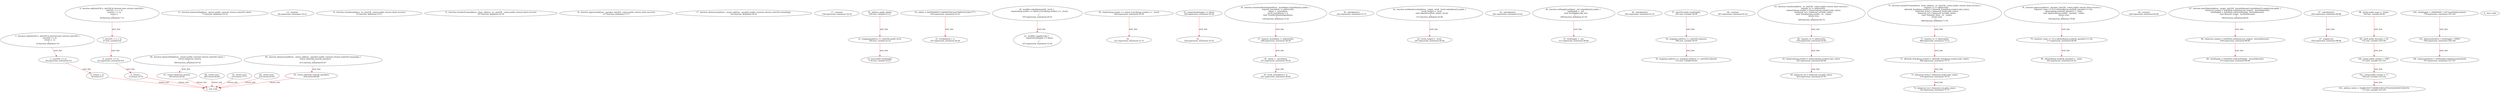 digraph  {
12 [label="2_ function sub(uint256 a, uint256 b) internal pure returns (uint256) {\n        assert(b <= a);\n        return a - b;\n    }\n12-function_definition-3-6", method="sub(uint256 a,uint256 b)", type_label=function_definition];
29 [label="3_ assert(b <= a);\n29-expression_statement-4-4", method="sub(uint256 a,uint256 b)", type_label=expression_statement];
36 [label="4_ return a - b;\n36-return-5-5", method="sub(uint256 a,uint256 b)", type_label=return];
40 [label="6_ function add(uint256 a, uint256 b) internal pure returns (uint256) {\n        uint256 c = a + b;\n        assert(c >= a);\n        return c;\n    }\n40-function_definition-7-11", method="add(uint256 a,uint256 b)", type_label=function_definition];
57 [label="7_ uint256 c = a + b;\n57-new_variable-8-8", method="add(uint256 a,uint256 b)", type_label=new_variable];
65 [label="8_ assert(c >= a);\n65-expression_statement-9-9", method="add(uint256 a,uint256 b)", type_label=expression_statement];
72 [label="9_ return c;\n72-return-10-10", method="add(uint256 a,uint256 b)", type_label=return];
77 [label="13_ function balanceOf(address _owner) public constant returns (uint256 value);\n77-function_definition-14-14", method="balanceOf(address _owner)", type_label=function_definition];
84 [label="13_ constant\n84-expression_statement-14-14", method="balanceOf(address _owner)", type_label=expression_statement];
91 [label="14_ function transfer(address _to, uint256 _value) public returns (bool success);\n91-function_definition-15-15", method="transfer(address _to,uint256 _value)", type_label=function_definition];
107 [label="15_ function transferFrom(address _from, address _to, uint256 _value) public returns (bool success);\n107-function_definition-16-16", method="transferFrom(address _from,address _to,uint256 _value)", type_label=function_definition];
127 [label="16_ function approve(address _spender, uint256 _value) public returns (bool success);\n127-function_definition-17-17", method="approve(address _spender,uint256 _value)", type_label=function_definition];
143 [label="17_ function allowance(address _owner, address _spender) public constant returns (uint256 remaining);\n143-function_definition-18-18", method="allowance(address _owner,address _spender)", type_label=function_definition];
154 [label="17_ constant\n154-expression_statement-18-18", method="allowance(address _owner,address _spender)", type_label=expression_statement];
164 [label="20_ address public admin;\n164-new_variable-21-21", method="", type_label=new_variable];
169 [label="21_ mapping(address => uint256) public level;\n169-new_variable-22-22", method="", type_label=new_variable];
176 [label="22_ bool public lockSupply;\n176-new_variable-23-23", method="", type_label=new_variable];
183 [label="24_ admin = 0x6585b849371A40005F9dCda57668C832a5be1777;\n183-expression_statement-25-25", method="", type_label=expression_statement];
187 [label="25_ level[admin] = 2;\n187-expression_statement-26-26", method="", type_label=expression_statement];
197 [label="28_ modifier onlyAdmin(uint8 _level) {  \n        require(msg.sender == admin || level[msg.sender] >= _level);\n        _;\n    }\n197-expression_statement-29-32", method="", type_label=expression_statement];
204 [label="29_ require(msg.sender == admin || level[msg.sender] >= _level);\n204-expression_statement-30-30", method="", type_label=expression_statement];
221 [label="30_ _;\n221-expression_statement-31-31", method="", type_label=expression_statement];
223 [label="32_ modifier supplyLock() {  \n        require(lockSupply == false);\n        _;\n    }\n223-expression_statement-33-36", method="", type_label=expression_statement];
226 [label="33_ require(lockSupply == false);\n226-expression_statement-34-34", method="", type_label=expression_statement];
234 [label="34_ _;\n234-expression_statement-35-35", method="", type_label=expression_statement];
236 [label="36_ function transferAdminship(address _newAdmin) onlyAdmin(2) public {  \n        require(_newAdmin != address(0));\n        admin = _newAdmin;\n        level[_newAdmin] = 2;\n        emit TransferAdminship(admin);\n    }\n236-function_definition-37-42", method="transferAdminship(address _newAdmin)", type_label=function_definition];
242 [label="36_ onlyAdmin(2)\n242-expression_statement-37-37", method="transferAdminship(address _newAdmin)", type_label=expression_statement];
248 [label="37_ require(_newAdmin != address(0));\n248-expression_statement-38-38", method="transferAdminship(address _newAdmin)", type_label=expression_statement];
257 [label="38_ admin = _newAdmin;\n257-expression_statement-39-39", method="transferAdminship(address _newAdmin)", type_label=expression_statement];
261 [label="39_ level[_newAdmin] = 2;\n261-expression_statement-40-40", method="transferAdminship(address _newAdmin)", type_label=expression_statement];
271 [label="42_ function setAdminLevel(address _target, uint8 _level) onlyAdmin(2) public {\n        level[_target] = _level;\n        emit AdminLevelSet(_target,_level);\n    }\n271-function_definition-43-46", method="setAdminLevel(address _target,uint8 _level)", type_label=function_definition];
281 [label="42_ onlyAdmin(2)\n281-expression_statement-43-43", method="setAdminLevel(address _target,uint8 _level)", type_label=expression_statement];
287 [label="43_ level[_target] = _level;\n287-expression_statement-44-44", method="setAdminLevel(address _target,uint8 _level)", type_label=expression_statement];
299 [label="46_ function setSupplyLock(bool _set) onlyAdmin(2) public {  \n        lockSupply = _set;\n        emit SetSupplyLock(_set);\n    }\n299-function_definition-47-50", method="setSupplyLock(bool _set)", type_label=function_definition];
305 [label="46_ onlyAdmin(2)\n305-expression_statement-47-47", method="setSupplyLock(bool _set)", type_label=expression_statement];
311 [label="47_ lockSupply = _set;\n311-expression_statement-48-48", method="setSupplyLock(bool _set)", type_label=expression_statement];
361 [label="57_ uint256 public totalSupply;\n361-new_variable-58-58", method="", type_label=new_variable];
366 [label="58_ mapping (address => uint256) balances;\n366-new_variable-59-59", method="", type_label=new_variable];
372 [label="59_ mapping (address => mapping (address => uint256)) allowed;\n372-new_variable-60-60", method="", type_label=new_variable];
380 [label="60_ function balanceOf(address _owner) public constant returns (uint256 value) {\n        return balances[_owner];\n    }\n380-function_definition-61-63", method="balanceOf(address _owner)", type_label=function_definition];
387 [label="60_ constant\n387-expression_statement-61-61", method="balanceOf(address _owner)", type_label=expression_statement];
395 [label="61_ return balances[_owner];\n395-return-62-62", method="balanceOf(address _owner)", type_label=return];
399 [label="63_ function transfer(address _to, uint256 _value) public returns (bool success) {\n        require(_to != address(0));  \n        balances[msg.sender] = balances[msg.sender].sub(_value);\n        balances[_to] = balances[_to].add(_value);\n        emit Transfer(msg.sender, _to, _value);\n        return true;\n    }\n399-function_definition-64-70", method="transfer(address _to,uint256 _value)", type_label=function_definition];
416 [label="64_ require(_to != address(0));\n416-expression_statement-65-65", method="transfer(address _to,uint256 _value)", type_label=expression_statement];
425 [label="65_ balances[msg.sender] = balances[msg.sender].sub(_value);\n425-expression_statement-66-66", method="transfer(address _to,uint256 _value)", type_label=expression_statement];
442 [label="66_ balances[_to] = balances[_to].add(_value);\n442-expression_statement-67-67", method="transfer(address _to,uint256 _value)", type_label=expression_statement];
465 [label="68_ return true;\n465-return-69-69", method="transfer(address _to,uint256 _value)", type_label=return];
468 [label="70_ function transferFrom(address _from, address _to, uint256 _value) public returns (bool success) {\n        require(_to != address(0));  \n        allowed[_from][msg.sender] = allowed[_from][msg.sender].sub(_value);\n        balances[_from] = balances[_from].sub(_value);\n        balances[_to] = balances[_to].add(_value);\n        emit Transfer(_from, _to, _value);\n        return true;\n    }\n468-function_definition-71-78", method="transferFrom(address _from,address _to,uint256 _value)", type_label=function_definition];
489 [label="71_ require(_to != address(0));\n489-expression_statement-72-72", method="transferFrom(address _from,address _to,uint256 _value)", type_label=expression_statement];
498 [label="72_ allowed[_from][msg.sender] = allowed[_from][msg.sender].sub(_value);\n498-expression_statement-73-73", method="transferFrom(address _from,address _to,uint256 _value)", type_label=expression_statement];
519 [label="73_ balances[_from] = balances[_from].sub(_value);\n519-expression_statement-74-74", method="transferFrom(address _from,address _to,uint256 _value)", type_label=expression_statement];
532 [label="74_ balances[_to] = balances[_to].add(_value);\n532-expression_statement-75-75", method="transferFrom(address _from,address _to,uint256 _value)", type_label=expression_statement];
553 [label="76_ return true;\n553-return-77-77", method="transferFrom(address _from,address _to,uint256 _value)", type_label=return];
556 [label="78_ function approve(address _spender, uint256 _value) public returns (bool success) {\n        require((_value == 0) || (allowed[msg.sender][_spender] == 0));  \n        allowed[msg.sender][_spender] = _value;\n        emit Approval(msg.sender, _spender, _value);\n        return true;\n    }\n556-function_definition-79-84", method="approve(address _spender,uint256 _value)", type_label=function_definition];
573 [label="79_ require((_value == 0) || (allowed[msg.sender][_spender] == 0));\n573-expression_statement-80-80", method="approve(address _spender,uint256 _value)", type_label=expression_statement];
592 [label="80_ allowed[msg.sender][_spender] = _value;\n592-expression_statement-81-81", method="approve(address _spender,uint256 _value)", type_label=expression_statement];
612 [label="82_ return true;\n612-return-83-83", method="approve(address _spender,uint256 _value)", type_label=return];
615 [label="84_ function allowance(address _owner, address _spender) public constant returns (uint256 remaining) {\n        return allowed[_owner][_spender];\n    }\n615-function_definition-85-87", method="allowance(address _owner,address _spender)", type_label=function_definition];
626 [label="84_ constant\n626-expression_statement-85-85", method="allowance(address _owner,address _spender)", type_label=expression_statement];
634 [label="85_ return allowed[_owner][_spender];\n634-return-86-86", method="allowance(address _owner,address _spender)", type_label=return];
640 [label="87_ function burnToken(address _target, uint256 _burnedAmount) onlyAdmin(2) supplyLock public {\n        balances[_target] = SafeMath.sub(balances[_target], _burnedAmount);\n        totalSupply = SafeMath.sub(totalSupply, _burnedAmount);\n        emit Burned(_target, _burnedAmount);\n    }\n640-function_definition-88-92", method="burnToken(address _target,uint256 _burnedAmount)", type_label=function_definition];
650 [label="87_ onlyAdmin(2)\n650-expression_statement-88-88", method="burnToken(address _target,uint256 _burnedAmount)", type_label=expression_statement];
654 [label="87_ supplyLock\n654-expression_statement-88-88", method="burnToken(address _target,uint256 _burnedAmount)", type_label=expression_statement];
658 [label="88_ balances[_target] = SafeMath.sub(balances[_target], _burnedAmount);\n658-expression_statement-89-89", method="burnToken(address _target,uint256 _burnedAmount)", type_label=expression_statement];
673 [label="89_ totalSupply = SafeMath.sub(totalSupply, _burnedAmount);\n673-expression_statement-90-90", method="burnToken(address _target,uint256 _burnedAmount)", type_label=expression_statement];
744 [label="98_ string public name = 'Gripo';\n744-new_variable-99-99", method="", type_label=new_variable];
751 [label="99_ uint8 public decimals = 18;\n751-new_variable-100-100", method="", type_label=new_variable];
757 [label="100_ string public symbol = 'GRP';\n757-new_variable-101-101", method="", type_label=new_variable];
764 [label="101_ string public version = '1';\n764-new_variable-102-102", method="", type_label=new_variable];
771 [label="102_ address writer = 0xA6bc924715A0B63C6E0a7653d3262D26F254EcFd;\n771-new_variable-103-103", method="", type_label=new_variable];
778 [label="104_ totalSupply = 200000000 * (10**uint256(decimals));\n778-expression_statement-105-105", method="", type_label=expression_statement];
789 [label="105_ balances[writer] = totalSupply / 10000;\n789-expression_statement-106-106", method="", type_label=expression_statement];
797 [label="106_ balances[admin] = totalSupply.sub(balances[writer]);\n797-expression_statement-107-107", method="", type_label=expression_statement];
1 [label="0_ start_node", method="", type_label=start];
2 [label="0_ exit_node", method="", type_label=exit];
12 -> 29  [color=red, controlflow_type=next_line, edge_type=CFG_edge, key=0, label=next_line];
29 -> 36  [color=red, controlflow_type=next_line, edge_type=CFG_edge, key=0, label=next_line];
36 -> 2  [color=red, controlflow_type=return_exit, edge_type=CFG_edge, key=0, label=return_exit];
40 -> 57  [color=red, controlflow_type=next_line, edge_type=CFG_edge, key=0, label=next_line];
57 -> 65  [color=red, controlflow_type=next_line, edge_type=CFG_edge, key=0, label=next_line];
65 -> 72  [color=red, controlflow_type=next_line, edge_type=CFG_edge, key=0, label=next_line];
72 -> 2  [color=red, controlflow_type=return_exit, edge_type=CFG_edge, key=0, label=return_exit];
164 -> 169  [color=red, controlflow_type=next_line, edge_type=CFG_edge, key=0, label=next_line];
169 -> 176  [color=red, controlflow_type=next_line, edge_type=CFG_edge, key=0, label=next_line];
183 -> 187  [color=red, controlflow_type=next_line, edge_type=CFG_edge, key=0, label=next_line];
197 -> 223  [color=red, controlflow_type=next_line, edge_type=CFG_edge, key=0, label=next_line];
204 -> 221  [color=red, controlflow_type=next_line, edge_type=CFG_edge, key=0, label=next_line];
226 -> 234  [color=red, controlflow_type=next_line, edge_type=CFG_edge, key=0, label=next_line];
236 -> 248  [color=red, controlflow_type=next_line, edge_type=CFG_edge, key=0, label=next_line];
248 -> 257  [color=red, controlflow_type=next_line, edge_type=CFG_edge, key=0, label=next_line];
257 -> 261  [color=red, controlflow_type=next_line, edge_type=CFG_edge, key=0, label=next_line];
271 -> 287  [color=red, controlflow_type=next_line, edge_type=CFG_edge, key=0, label=next_line];
299 -> 311  [color=red, controlflow_type=next_line, edge_type=CFG_edge, key=0, label=next_line];
361 -> 366  [color=red, controlflow_type=next_line, edge_type=CFG_edge, key=0, label=next_line];
366 -> 372  [color=red, controlflow_type=next_line, edge_type=CFG_edge, key=0, label=next_line];
380 -> 395  [color=red, controlflow_type=next_line, edge_type=CFG_edge, key=0, label=next_line];
395 -> 2  [color=red, controlflow_type=return_exit, edge_type=CFG_edge, key=0, label=return_exit];
399 -> 416  [color=red, controlflow_type=next_line, edge_type=CFG_edge, key=0, label=next_line];
416 -> 425  [color=red, controlflow_type=next_line, edge_type=CFG_edge, key=0, label=next_line];
425 -> 442  [color=red, controlflow_type=next_line, edge_type=CFG_edge, key=0, label=next_line];
465 -> 2  [color=red, controlflow_type=return_exit, edge_type=CFG_edge, key=0, label=return_exit];
468 -> 489  [color=red, controlflow_type=next_line, edge_type=CFG_edge, key=0, label=next_line];
489 -> 498  [color=red, controlflow_type=next_line, edge_type=CFG_edge, key=0, label=next_line];
498 -> 519  [color=red, controlflow_type=next_line, edge_type=CFG_edge, key=0, label=next_line];
519 -> 532  [color=red, controlflow_type=next_line, edge_type=CFG_edge, key=0, label=next_line];
553 -> 2  [color=red, controlflow_type=return_exit, edge_type=CFG_edge, key=0, label=return_exit];
556 -> 573  [color=red, controlflow_type=next_line, edge_type=CFG_edge, key=0, label=next_line];
573 -> 592  [color=red, controlflow_type=next_line, edge_type=CFG_edge, key=0, label=next_line];
612 -> 2  [color=red, controlflow_type=return_exit, edge_type=CFG_edge, key=0, label=return_exit];
615 -> 634  [color=red, controlflow_type=next_line, edge_type=CFG_edge, key=0, label=next_line];
634 -> 2  [color=red, controlflow_type=return_exit, edge_type=CFG_edge, key=0, label=return_exit];
640 -> 658  [color=red, controlflow_type=next_line, edge_type=CFG_edge, key=0, label=next_line];
650 -> 654  [color=red, controlflow_type=next_line, edge_type=CFG_edge, key=0, label=next_line];
658 -> 673  [color=red, controlflow_type=next_line, edge_type=CFG_edge, key=0, label=next_line];
744 -> 751  [color=red, controlflow_type=next_line, edge_type=CFG_edge, key=0, label=next_line];
751 -> 757  [color=red, controlflow_type=next_line, edge_type=CFG_edge, key=0, label=next_line];
757 -> 764  [color=red, controlflow_type=next_line, edge_type=CFG_edge, key=0, label=next_line];
764 -> 771  [color=red, controlflow_type=next_line, edge_type=CFG_edge, key=0, label=next_line];
778 -> 789  [color=red, controlflow_type=next_line, edge_type=CFG_edge, key=0, label=next_line];
789 -> 797  [color=red, controlflow_type=next_line, edge_type=CFG_edge, key=0, label=next_line];
}
